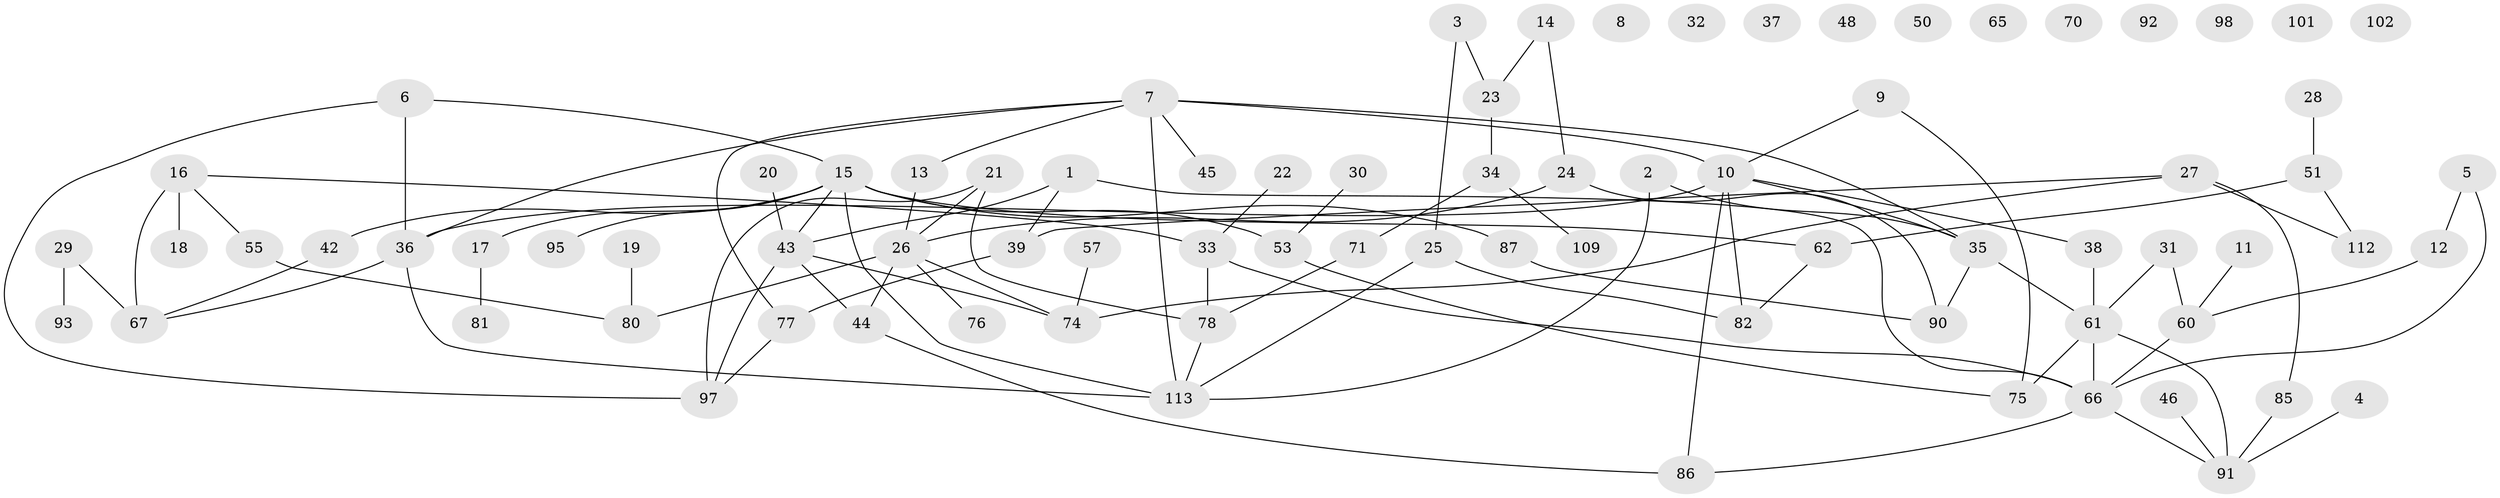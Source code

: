 // original degree distribution, {2: 0.28448275862068967, 3: 0.2672413793103448, 1: 0.1724137931034483, 0: 0.09482758620689655, 4: 0.09482758620689655, 6: 0.02586206896551724, 7: 0.017241379310344827, 5: 0.04310344827586207}
// Generated by graph-tools (version 1.1) at 2025/16/03/04/25 18:16:29]
// undirected, 81 vertices, 103 edges
graph export_dot {
graph [start="1"]
  node [color=gray90,style=filled];
  1 [super="+54"];
  2 [super="+40"];
  3;
  4;
  5;
  6 [super="+52"];
  7 [super="+94+69"];
  8;
  9;
  10 [super="+89"];
  11 [super="+84"];
  12;
  13;
  14;
  15 [super="+41+58"];
  16 [super="+68"];
  17;
  18;
  19;
  20 [super="+83"];
  21 [super="+73"];
  22;
  23;
  24;
  25;
  26 [super="+47+103"];
  27 [super="+56+106"];
  28;
  29;
  30 [super="+111"];
  31;
  32;
  33 [super="+79"];
  34 [super="+49"];
  35 [super="+96"];
  36 [super="+63"];
  37;
  38;
  39;
  42;
  43 [super="+64+59"];
  44;
  45;
  46;
  48;
  50;
  51;
  53;
  55;
  57;
  60;
  61 [super="+88"];
  62 [super="+99"];
  65;
  66 [super="+72"];
  67 [super="+100"];
  70;
  71;
  74;
  75;
  76;
  77;
  78;
  80;
  81;
  82;
  85;
  86;
  87;
  90 [super="+105"];
  91;
  92;
  93;
  95;
  97;
  98;
  101;
  102;
  109;
  112;
  113 [super="+114"];
  1 -- 39;
  1 -- 66;
  1 -- 43;
  2 -- 35;
  2 -- 113;
  3 -- 23;
  3 -- 25;
  4 -- 91;
  5 -- 12;
  5 -- 66;
  6 -- 97;
  6 -- 36;
  6 -- 15;
  7 -- 113;
  7 -- 13;
  7 -- 10;
  7 -- 45;
  7 -- 35;
  7 -- 77;
  7 -- 36;
  9 -- 75;
  9 -- 10;
  10 -- 35;
  10 -- 36;
  10 -- 82;
  10 -- 38;
  10 -- 86;
  11 -- 60;
  12 -- 60;
  13 -- 26;
  14 -- 23;
  14 -- 24;
  15 -- 42;
  15 -- 17;
  15 -- 113;
  15 -- 53;
  15 -- 87;
  15 -- 43;
  15 -- 95;
  15 -- 62;
  16 -- 18;
  16 -- 67 [weight=2];
  16 -- 55;
  16 -- 33;
  17 -- 81;
  19 -- 80;
  20 -- 43;
  21 -- 97;
  21 -- 26;
  21 -- 78;
  22 -- 33;
  23 -- 34;
  24 -- 26;
  24 -- 90;
  25 -- 82;
  25 -- 113;
  26 -- 74;
  26 -- 80;
  26 -- 44;
  26 -- 76;
  27 -- 74;
  27 -- 112;
  27 -- 85;
  27 -- 39;
  28 -- 51;
  29 -- 93;
  29 -- 67;
  30 -- 53;
  31 -- 60;
  31 -- 61;
  33 -- 66;
  33 -- 78;
  34 -- 71;
  34 -- 109;
  35 -- 61;
  35 -- 90;
  36 -- 67;
  36 -- 113;
  38 -- 61;
  39 -- 77;
  42 -- 67;
  43 -- 74;
  43 -- 97;
  43 -- 44;
  44 -- 86;
  46 -- 91;
  51 -- 112;
  51 -- 62;
  53 -- 75;
  55 -- 80;
  57 -- 74;
  60 -- 66;
  61 -- 91;
  61 -- 75;
  61 -- 66;
  62 -- 82;
  66 -- 86;
  66 -- 91;
  71 -- 78;
  77 -- 97;
  78 -- 113;
  85 -- 91;
  87 -- 90;
}
